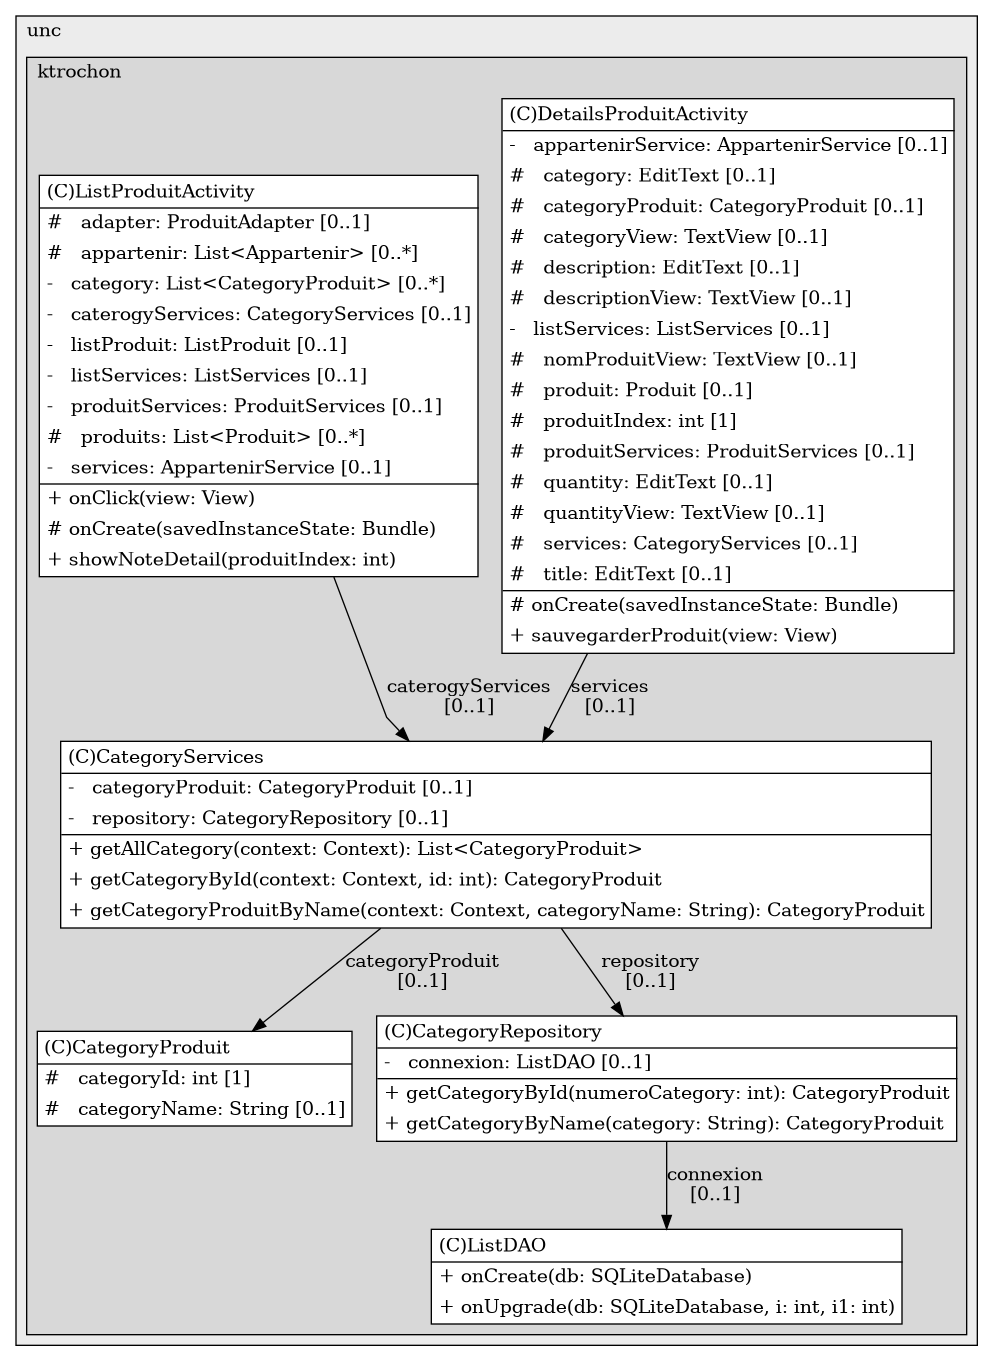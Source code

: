 @startuml

/' diagram meta data start
config=StructureConfiguration;
{
  "projectClassification": {
    "searchMode": "OpenProject", // OpenProject, AllProjects
    "includedProjects": "",
    "pathEndKeywords": "*.impl",
    "isClientPath": "",
    "isClientName": "",
    "isTestPath": "",
    "isTestName": "",
    "isMappingPath": "",
    "isMappingName": "",
    "isDataAccessPath": "",
    "isDataAccessName": "",
    "isDataStructurePath": "",
    "isDataStructureName": "",
    "isInterfaceStructuresPath": "",
    "isInterfaceStructuresName": "",
    "isEntryPointPath": "",
    "isEntryPointName": "",
    "treatFinalFieldsAsMandatory": false
  },
  "graphRestriction": {
    "classPackageExcludeFilter": "",
    "classPackageIncludeFilter": "",
    "classNameExcludeFilter": "",
    "classNameIncludeFilter": "",
    "methodNameExcludeFilter": "",
    "methodNameIncludeFilter": "",
    "removeByInheritance": "", // inheritance/annotation based filtering is done in a second step
    "removeByAnnotation": "",
    "removeByClassPackage": "", // cleanup the graph after inheritance/annotation based filtering is done
    "removeByClassName": "",
    "cutMappings": false,
    "cutEnum": true,
    "cutTests": true,
    "cutClient": true,
    "cutDataAccess": false,
    "cutInterfaceStructures": false,
    "cutDataStructures": false,
    "cutGetterAndSetter": true,
    "cutConstructors": true
  },
  "graphTraversal": {
    "forwardDepth": 6,
    "backwardDepth": 6,
    "classPackageExcludeFilter": "",
    "classPackageIncludeFilter": "",
    "classNameExcludeFilter": "",
    "classNameIncludeFilter": "",
    "methodNameExcludeFilter": "",
    "methodNameIncludeFilter": "",
    "hideMappings": false,
    "hideDataStructures": false,
    "hidePrivateMethods": true,
    "hideInterfaceCalls": true, // indirection: implementation -> interface (is hidden) -> implementation
    "onlyShowApplicationEntryPoints": false, // root node is included
    "useMethodCallsForStructureDiagram": "ForwardOnly" // ForwardOnly, BothDirections, No
  },
  "details": {
    "aggregation": "GroupByClass", // ByClass, GroupByClass, None
    "showClassGenericTypes": true,
    "showMethods": true,
    "showMethodParameterNames": true,
    "showMethodParameterTypes": true,
    "showMethodReturnType": true,
    "showPackageLevels": 2,
    "showDetailedClassStructure": true
  },
  "rootClass": "nc.unc.ktrochon.pocketlist.service.CategoryServices",
  "extensionCallbackMethod": "" // qualified.class.name#methodName - signature: public static String method(String)
}
diagram meta data end '/



digraph g {
    rankdir="TB"
    splines=polyline
    

'nodes 
subgraph cluster_115946 { 
   	label=unc
	labeljust=l
	fillcolor="#ececec"
	style=filled
   
   subgraph cluster_949228562 { 
   	label=ktrochon
	labeljust=l
	fillcolor="#d8d8d8"
	style=filled
   
   CategoryProduit165667126[
	label=<<TABLE BORDER="1" CELLBORDER="0" CELLPADDING="4" CELLSPACING="0">
<TR><TD ALIGN="LEFT" >(C)CategoryProduit</TD></TR>
<HR/>
<TR><TD ALIGN="LEFT" >#   categoryId: int [1]</TD></TR>
<TR><TD ALIGN="LEFT" >#   categoryName: String [0..1]</TD></TR>
</TABLE>>
	style=filled
	margin=0
	shape=plaintext
	fillcolor="#FFFFFF"
];

CategoryRepository886306589[
	label=<<TABLE BORDER="1" CELLBORDER="0" CELLPADDING="4" CELLSPACING="0">
<TR><TD ALIGN="LEFT" >(C)CategoryRepository</TD></TR>
<HR/>
<TR><TD ALIGN="LEFT" >-   connexion: ListDAO [0..1]</TD></TR>
<HR/>
<TR><TD ALIGN="LEFT" >+ getCategoryById(numeroCategory: int): CategoryProduit</TD></TR>
<TR><TD ALIGN="LEFT" >+ getCategoryByName(category: String): CategoryProduit</TD></TR>
</TABLE>>
	style=filled
	margin=0
	shape=plaintext
	fillcolor="#FFFFFF"
];

CategoryServices121729986[
	label=<<TABLE BORDER="1" CELLBORDER="0" CELLPADDING="4" CELLSPACING="0">
<TR><TD ALIGN="LEFT" >(C)CategoryServices</TD></TR>
<HR/>
<TR><TD ALIGN="LEFT" >-   categoryProduit: CategoryProduit [0..1]</TD></TR>
<TR><TD ALIGN="LEFT" >-   repository: CategoryRepository [0..1]</TD></TR>
<HR/>
<TR><TD ALIGN="LEFT" >+ getAllCategory(context: Context): List&lt;CategoryProduit&gt;</TD></TR>
<TR><TD ALIGN="LEFT" >+ getCategoryById(context: Context, id: int): CategoryProduit</TD></TR>
<TR><TD ALIGN="LEFT" >+ getCategoryProduitByName(context: Context, categoryName: String): CategoryProduit</TD></TR>
</TABLE>>
	style=filled
	margin=0
	shape=plaintext
	fillcolor="#FFFFFF"
];

DetailsProduitActivity1243990011[
	label=<<TABLE BORDER="1" CELLBORDER="0" CELLPADDING="4" CELLSPACING="0">
<TR><TD ALIGN="LEFT" >(C)DetailsProduitActivity</TD></TR>
<HR/>
<TR><TD ALIGN="LEFT" >-   appartenirService: AppartenirService [0..1]</TD></TR>
<TR><TD ALIGN="LEFT" >#   category: EditText [0..1]</TD></TR>
<TR><TD ALIGN="LEFT" >#   categoryProduit: CategoryProduit [0..1]</TD></TR>
<TR><TD ALIGN="LEFT" >#   categoryView: TextView [0..1]</TD></TR>
<TR><TD ALIGN="LEFT" >#   description: EditText [0..1]</TD></TR>
<TR><TD ALIGN="LEFT" >#   descriptionView: TextView [0..1]</TD></TR>
<TR><TD ALIGN="LEFT" >-   listServices: ListServices [0..1]</TD></TR>
<TR><TD ALIGN="LEFT" >#   nomProduitView: TextView [0..1]</TD></TR>
<TR><TD ALIGN="LEFT" >#   produit: Produit [0..1]</TD></TR>
<TR><TD ALIGN="LEFT" >#   produitIndex: int [1]</TD></TR>
<TR><TD ALIGN="LEFT" >#   produitServices: ProduitServices [0..1]</TD></TR>
<TR><TD ALIGN="LEFT" >#   quantity: EditText [0..1]</TD></TR>
<TR><TD ALIGN="LEFT" >#   quantityView: TextView [0..1]</TD></TR>
<TR><TD ALIGN="LEFT" >#   services: CategoryServices [0..1]</TD></TR>
<TR><TD ALIGN="LEFT" >#   title: EditText [0..1]</TD></TR>
<HR/>
<TR><TD ALIGN="LEFT" ># onCreate(savedInstanceState: Bundle)</TD></TR>
<TR><TD ALIGN="LEFT" >+ sauvegarderProduit(view: View)</TD></TR>
</TABLE>>
	style=filled
	margin=0
	shape=plaintext
	fillcolor="#FFFFFF"
];

ListDAO1311685889[
	label=<<TABLE BORDER="1" CELLBORDER="0" CELLPADDING="4" CELLSPACING="0">
<TR><TD ALIGN="LEFT" >(C)ListDAO</TD></TR>
<HR/>
<TR><TD ALIGN="LEFT" >+ onCreate(db: SQLiteDatabase)</TD></TR>
<TR><TD ALIGN="LEFT" >+ onUpgrade(db: SQLiteDatabase, i: int, i1: int)</TD></TR>
</TABLE>>
	style=filled
	margin=0
	shape=plaintext
	fillcolor="#FFFFFF"
];

ListProduitActivity1243990011[
	label=<<TABLE BORDER="1" CELLBORDER="0" CELLPADDING="4" CELLSPACING="0">
<TR><TD ALIGN="LEFT" >(C)ListProduitActivity</TD></TR>
<HR/>
<TR><TD ALIGN="LEFT" >#   adapter: ProduitAdapter [0..1]</TD></TR>
<TR><TD ALIGN="LEFT" >#   appartenir: List&lt;Appartenir&gt; [0..*]</TD></TR>
<TR><TD ALIGN="LEFT" >-   category: List&lt;CategoryProduit&gt; [0..*]</TD></TR>
<TR><TD ALIGN="LEFT" >-   caterogyServices: CategoryServices [0..1]</TD></TR>
<TR><TD ALIGN="LEFT" >-   listProduit: ListProduit [0..1]</TD></TR>
<TR><TD ALIGN="LEFT" >-   listServices: ListServices [0..1]</TD></TR>
<TR><TD ALIGN="LEFT" >-   produitServices: ProduitServices [0..1]</TD></TR>
<TR><TD ALIGN="LEFT" >#   produits: List&lt;Produit&gt; [0..*]</TD></TR>
<TR><TD ALIGN="LEFT" >-   services: AppartenirService [0..1]</TD></TR>
<HR/>
<TR><TD ALIGN="LEFT" >+ onClick(view: View)</TD></TR>
<TR><TD ALIGN="LEFT" ># onCreate(savedInstanceState: Bundle)</TD></TR>
<TR><TD ALIGN="LEFT" >+ showNoteDetail(produitIndex: int)</TD></TR>
</TABLE>>
	style=filled
	margin=0
	shape=plaintext
	fillcolor="#FFFFFF"
];
} 
} 

'edges    
CategoryRepository886306589 -> ListDAO1311685889[label="connexion
[0..1]"];
CategoryServices121729986 -> CategoryProduit165667126[label="categoryProduit
[0..1]"];
CategoryServices121729986 -> CategoryRepository886306589[label="repository
[0..1]"];
DetailsProduitActivity1243990011 -> CategoryServices121729986[label="services
[0..1]"];
ListProduitActivity1243990011 -> CategoryServices121729986[label="caterogyServices
[0..1]"];
    
}
@enduml